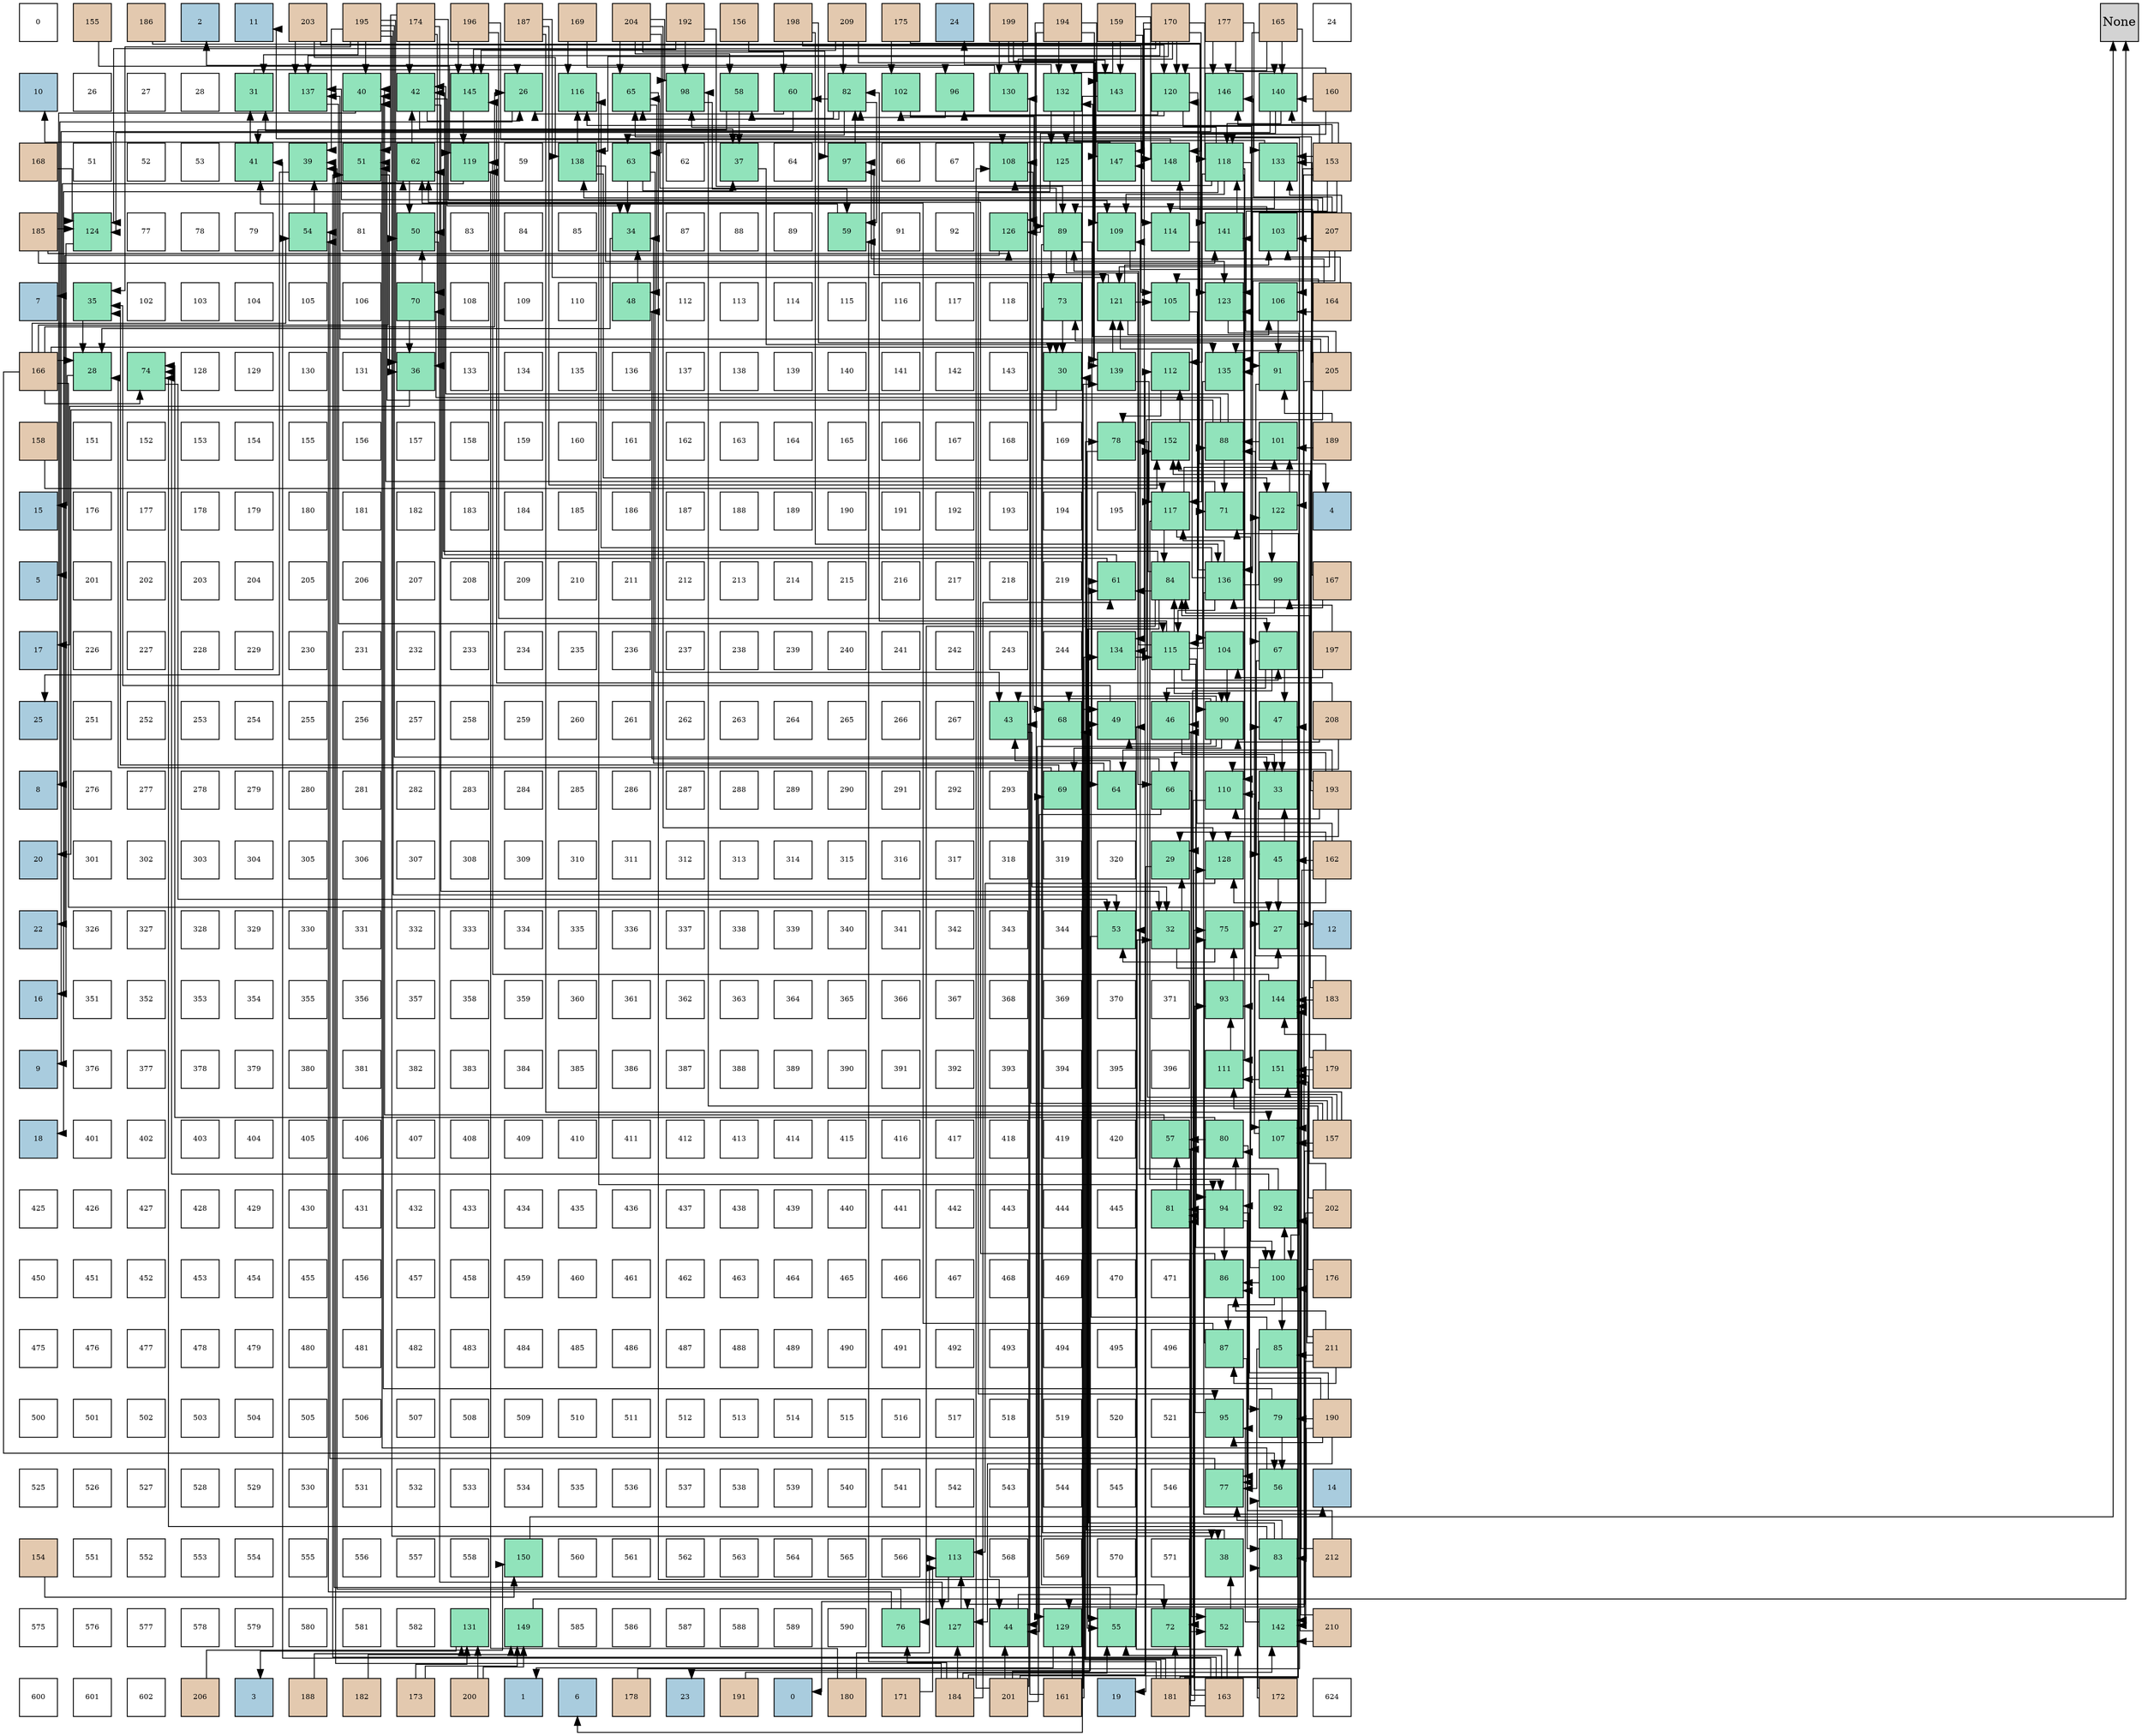 digraph layout{
 rankdir=TB;
 splines=ortho;
 node [style=filled shape=square fixedsize=true width=0.6];
0[label="0", fontsize=8, fillcolor="#ffffff"];
1[label="155", fontsize=8, fillcolor="#e3c9af"];
2[label="186", fontsize=8, fillcolor="#e3c9af"];
3[label="2", fontsize=8, fillcolor="#a9ccde"];
4[label="11", fontsize=8, fillcolor="#a9ccde"];
5[label="203", fontsize=8, fillcolor="#e3c9af"];
6[label="195", fontsize=8, fillcolor="#e3c9af"];
7[label="174", fontsize=8, fillcolor="#e3c9af"];
8[label="196", fontsize=8, fillcolor="#e3c9af"];
9[label="187", fontsize=8, fillcolor="#e3c9af"];
10[label="169", fontsize=8, fillcolor="#e3c9af"];
11[label="204", fontsize=8, fillcolor="#e3c9af"];
12[label="192", fontsize=8, fillcolor="#e3c9af"];
13[label="156", fontsize=8, fillcolor="#e3c9af"];
14[label="198", fontsize=8, fillcolor="#e3c9af"];
15[label="209", fontsize=8, fillcolor="#e3c9af"];
16[label="175", fontsize=8, fillcolor="#e3c9af"];
17[label="24", fontsize=8, fillcolor="#a9ccde"];
18[label="199", fontsize=8, fillcolor="#e3c9af"];
19[label="194", fontsize=8, fillcolor="#e3c9af"];
20[label="159", fontsize=8, fillcolor="#e3c9af"];
21[label="170", fontsize=8, fillcolor="#e3c9af"];
22[label="177", fontsize=8, fillcolor="#e3c9af"];
23[label="165", fontsize=8, fillcolor="#e3c9af"];
24[label="24", fontsize=8, fillcolor="#ffffff"];
25[label="10", fontsize=8, fillcolor="#a9ccde"];
26[label="26", fontsize=8, fillcolor="#ffffff"];
27[label="27", fontsize=8, fillcolor="#ffffff"];
28[label="28", fontsize=8, fillcolor="#ffffff"];
29[label="31", fontsize=8, fillcolor="#91e3bb"];
30[label="137", fontsize=8, fillcolor="#91e3bb"];
31[label="40", fontsize=8, fillcolor="#91e3bb"];
32[label="42", fontsize=8, fillcolor="#91e3bb"];
33[label="145", fontsize=8, fillcolor="#91e3bb"];
34[label="26", fontsize=8, fillcolor="#91e3bb"];
35[label="116", fontsize=8, fillcolor="#91e3bb"];
36[label="65", fontsize=8, fillcolor="#91e3bb"];
37[label="98", fontsize=8, fillcolor="#91e3bb"];
38[label="58", fontsize=8, fillcolor="#91e3bb"];
39[label="60", fontsize=8, fillcolor="#91e3bb"];
40[label="82", fontsize=8, fillcolor="#91e3bb"];
41[label="102", fontsize=8, fillcolor="#91e3bb"];
42[label="96", fontsize=8, fillcolor="#91e3bb"];
43[label="130", fontsize=8, fillcolor="#91e3bb"];
44[label="132", fontsize=8, fillcolor="#91e3bb"];
45[label="143", fontsize=8, fillcolor="#91e3bb"];
46[label="120", fontsize=8, fillcolor="#91e3bb"];
47[label="146", fontsize=8, fillcolor="#91e3bb"];
48[label="140", fontsize=8, fillcolor="#91e3bb"];
49[label="160", fontsize=8, fillcolor="#e3c9af"];
50[label="168", fontsize=8, fillcolor="#e3c9af"];
51[label="51", fontsize=8, fillcolor="#ffffff"];
52[label="52", fontsize=8, fillcolor="#ffffff"];
53[label="53", fontsize=8, fillcolor="#ffffff"];
54[label="41", fontsize=8, fillcolor="#91e3bb"];
55[label="39", fontsize=8, fillcolor="#91e3bb"];
56[label="51", fontsize=8, fillcolor="#91e3bb"];
57[label="62", fontsize=8, fillcolor="#91e3bb"];
58[label="119", fontsize=8, fillcolor="#91e3bb"];
59[label="59", fontsize=8, fillcolor="#ffffff"];
60[label="138", fontsize=8, fillcolor="#91e3bb"];
61[label="63", fontsize=8, fillcolor="#91e3bb"];
62[label="62", fontsize=8, fillcolor="#ffffff"];
63[label="37", fontsize=8, fillcolor="#91e3bb"];
64[label="64", fontsize=8, fillcolor="#ffffff"];
65[label="97", fontsize=8, fillcolor="#91e3bb"];
66[label="66", fontsize=8, fillcolor="#ffffff"];
67[label="67", fontsize=8, fillcolor="#ffffff"];
68[label="108", fontsize=8, fillcolor="#91e3bb"];
69[label="125", fontsize=8, fillcolor="#91e3bb"];
70[label="147", fontsize=8, fillcolor="#91e3bb"];
71[label="148", fontsize=8, fillcolor="#91e3bb"];
72[label="118", fontsize=8, fillcolor="#91e3bb"];
73[label="133", fontsize=8, fillcolor="#91e3bb"];
74[label="153", fontsize=8, fillcolor="#e3c9af"];
75[label="185", fontsize=8, fillcolor="#e3c9af"];
76[label="124", fontsize=8, fillcolor="#91e3bb"];
77[label="77", fontsize=8, fillcolor="#ffffff"];
78[label="78", fontsize=8, fillcolor="#ffffff"];
79[label="79", fontsize=8, fillcolor="#ffffff"];
80[label="54", fontsize=8, fillcolor="#91e3bb"];
81[label="81", fontsize=8, fillcolor="#ffffff"];
82[label="50", fontsize=8, fillcolor="#91e3bb"];
83[label="83", fontsize=8, fillcolor="#ffffff"];
84[label="84", fontsize=8, fillcolor="#ffffff"];
85[label="85", fontsize=8, fillcolor="#ffffff"];
86[label="34", fontsize=8, fillcolor="#91e3bb"];
87[label="87", fontsize=8, fillcolor="#ffffff"];
88[label="88", fontsize=8, fillcolor="#ffffff"];
89[label="89", fontsize=8, fillcolor="#ffffff"];
90[label="59", fontsize=8, fillcolor="#91e3bb"];
91[label="91", fontsize=8, fillcolor="#ffffff"];
92[label="92", fontsize=8, fillcolor="#ffffff"];
93[label="126", fontsize=8, fillcolor="#91e3bb"];
94[label="89", fontsize=8, fillcolor="#91e3bb"];
95[label="109", fontsize=8, fillcolor="#91e3bb"];
96[label="114", fontsize=8, fillcolor="#91e3bb"];
97[label="141", fontsize=8, fillcolor="#91e3bb"];
98[label="103", fontsize=8, fillcolor="#91e3bb"];
99[label="207", fontsize=8, fillcolor="#e3c9af"];
100[label="7", fontsize=8, fillcolor="#a9ccde"];
101[label="35", fontsize=8, fillcolor="#91e3bb"];
102[label="102", fontsize=8, fillcolor="#ffffff"];
103[label="103", fontsize=8, fillcolor="#ffffff"];
104[label="104", fontsize=8, fillcolor="#ffffff"];
105[label="105", fontsize=8, fillcolor="#ffffff"];
106[label="106", fontsize=8, fillcolor="#ffffff"];
107[label="70", fontsize=8, fillcolor="#91e3bb"];
108[label="108", fontsize=8, fillcolor="#ffffff"];
109[label="109", fontsize=8, fillcolor="#ffffff"];
110[label="110", fontsize=8, fillcolor="#ffffff"];
111[label="48", fontsize=8, fillcolor="#91e3bb"];
112[label="112", fontsize=8, fillcolor="#ffffff"];
113[label="113", fontsize=8, fillcolor="#ffffff"];
114[label="114", fontsize=8, fillcolor="#ffffff"];
115[label="115", fontsize=8, fillcolor="#ffffff"];
116[label="116", fontsize=8, fillcolor="#ffffff"];
117[label="117", fontsize=8, fillcolor="#ffffff"];
118[label="118", fontsize=8, fillcolor="#ffffff"];
119[label="73", fontsize=8, fillcolor="#91e3bb"];
120[label="121", fontsize=8, fillcolor="#91e3bb"];
121[label="105", fontsize=8, fillcolor="#91e3bb"];
122[label="123", fontsize=8, fillcolor="#91e3bb"];
123[label="106", fontsize=8, fillcolor="#91e3bb"];
124[label="164", fontsize=8, fillcolor="#e3c9af"];
125[label="166", fontsize=8, fillcolor="#e3c9af"];
126[label="28", fontsize=8, fillcolor="#91e3bb"];
127[label="74", fontsize=8, fillcolor="#91e3bb"];
128[label="128", fontsize=8, fillcolor="#ffffff"];
129[label="129", fontsize=8, fillcolor="#ffffff"];
130[label="130", fontsize=8, fillcolor="#ffffff"];
131[label="131", fontsize=8, fillcolor="#ffffff"];
132[label="36", fontsize=8, fillcolor="#91e3bb"];
133[label="133", fontsize=8, fillcolor="#ffffff"];
134[label="134", fontsize=8, fillcolor="#ffffff"];
135[label="135", fontsize=8, fillcolor="#ffffff"];
136[label="136", fontsize=8, fillcolor="#ffffff"];
137[label="137", fontsize=8, fillcolor="#ffffff"];
138[label="138", fontsize=8, fillcolor="#ffffff"];
139[label="139", fontsize=8, fillcolor="#ffffff"];
140[label="140", fontsize=8, fillcolor="#ffffff"];
141[label="141", fontsize=8, fillcolor="#ffffff"];
142[label="142", fontsize=8, fillcolor="#ffffff"];
143[label="143", fontsize=8, fillcolor="#ffffff"];
144[label="30", fontsize=8, fillcolor="#91e3bb"];
145[label="139", fontsize=8, fillcolor="#91e3bb"];
146[label="112", fontsize=8, fillcolor="#91e3bb"];
147[label="135", fontsize=8, fillcolor="#91e3bb"];
148[label="91", fontsize=8, fillcolor="#91e3bb"];
149[label="205", fontsize=8, fillcolor="#e3c9af"];
150[label="158", fontsize=8, fillcolor="#e3c9af"];
151[label="151", fontsize=8, fillcolor="#ffffff"];
152[label="152", fontsize=8, fillcolor="#ffffff"];
153[label="153", fontsize=8, fillcolor="#ffffff"];
154[label="154", fontsize=8, fillcolor="#ffffff"];
155[label="155", fontsize=8, fillcolor="#ffffff"];
156[label="156", fontsize=8, fillcolor="#ffffff"];
157[label="157", fontsize=8, fillcolor="#ffffff"];
158[label="158", fontsize=8, fillcolor="#ffffff"];
159[label="159", fontsize=8, fillcolor="#ffffff"];
160[label="160", fontsize=8, fillcolor="#ffffff"];
161[label="161", fontsize=8, fillcolor="#ffffff"];
162[label="162", fontsize=8, fillcolor="#ffffff"];
163[label="163", fontsize=8, fillcolor="#ffffff"];
164[label="164", fontsize=8, fillcolor="#ffffff"];
165[label="165", fontsize=8, fillcolor="#ffffff"];
166[label="166", fontsize=8, fillcolor="#ffffff"];
167[label="167", fontsize=8, fillcolor="#ffffff"];
168[label="168", fontsize=8, fillcolor="#ffffff"];
169[label="169", fontsize=8, fillcolor="#ffffff"];
170[label="78", fontsize=8, fillcolor="#91e3bb"];
171[label="152", fontsize=8, fillcolor="#91e3bb"];
172[label="88", fontsize=8, fillcolor="#91e3bb"];
173[label="101", fontsize=8, fillcolor="#91e3bb"];
174[label="189", fontsize=8, fillcolor="#e3c9af"];
175[label="15", fontsize=8, fillcolor="#a9ccde"];
176[label="176", fontsize=8, fillcolor="#ffffff"];
177[label="177", fontsize=8, fillcolor="#ffffff"];
178[label="178", fontsize=8, fillcolor="#ffffff"];
179[label="179", fontsize=8, fillcolor="#ffffff"];
180[label="180", fontsize=8, fillcolor="#ffffff"];
181[label="181", fontsize=8, fillcolor="#ffffff"];
182[label="182", fontsize=8, fillcolor="#ffffff"];
183[label="183", fontsize=8, fillcolor="#ffffff"];
184[label="184", fontsize=8, fillcolor="#ffffff"];
185[label="185", fontsize=8, fillcolor="#ffffff"];
186[label="186", fontsize=8, fillcolor="#ffffff"];
187[label="187", fontsize=8, fillcolor="#ffffff"];
188[label="188", fontsize=8, fillcolor="#ffffff"];
189[label="189", fontsize=8, fillcolor="#ffffff"];
190[label="190", fontsize=8, fillcolor="#ffffff"];
191[label="191", fontsize=8, fillcolor="#ffffff"];
192[label="192", fontsize=8, fillcolor="#ffffff"];
193[label="193", fontsize=8, fillcolor="#ffffff"];
194[label="194", fontsize=8, fillcolor="#ffffff"];
195[label="195", fontsize=8, fillcolor="#ffffff"];
196[label="117", fontsize=8, fillcolor="#91e3bb"];
197[label="71", fontsize=8, fillcolor="#91e3bb"];
198[label="122", fontsize=8, fillcolor="#91e3bb"];
199[label="4", fontsize=8, fillcolor="#a9ccde"];
200[label="5", fontsize=8, fillcolor="#a9ccde"];
201[label="201", fontsize=8, fillcolor="#ffffff"];
202[label="202", fontsize=8, fillcolor="#ffffff"];
203[label="203", fontsize=8, fillcolor="#ffffff"];
204[label="204", fontsize=8, fillcolor="#ffffff"];
205[label="205", fontsize=8, fillcolor="#ffffff"];
206[label="206", fontsize=8, fillcolor="#ffffff"];
207[label="207", fontsize=8, fillcolor="#ffffff"];
208[label="208", fontsize=8, fillcolor="#ffffff"];
209[label="209", fontsize=8, fillcolor="#ffffff"];
210[label="210", fontsize=8, fillcolor="#ffffff"];
211[label="211", fontsize=8, fillcolor="#ffffff"];
212[label="212", fontsize=8, fillcolor="#ffffff"];
213[label="213", fontsize=8, fillcolor="#ffffff"];
214[label="214", fontsize=8, fillcolor="#ffffff"];
215[label="215", fontsize=8, fillcolor="#ffffff"];
216[label="216", fontsize=8, fillcolor="#ffffff"];
217[label="217", fontsize=8, fillcolor="#ffffff"];
218[label="218", fontsize=8, fillcolor="#ffffff"];
219[label="219", fontsize=8, fillcolor="#ffffff"];
220[label="61", fontsize=8, fillcolor="#91e3bb"];
221[label="84", fontsize=8, fillcolor="#91e3bb"];
222[label="136", fontsize=8, fillcolor="#91e3bb"];
223[label="99", fontsize=8, fillcolor="#91e3bb"];
224[label="167", fontsize=8, fillcolor="#e3c9af"];
225[label="17", fontsize=8, fillcolor="#a9ccde"];
226[label="226", fontsize=8, fillcolor="#ffffff"];
227[label="227", fontsize=8, fillcolor="#ffffff"];
228[label="228", fontsize=8, fillcolor="#ffffff"];
229[label="229", fontsize=8, fillcolor="#ffffff"];
230[label="230", fontsize=8, fillcolor="#ffffff"];
231[label="231", fontsize=8, fillcolor="#ffffff"];
232[label="232", fontsize=8, fillcolor="#ffffff"];
233[label="233", fontsize=8, fillcolor="#ffffff"];
234[label="234", fontsize=8, fillcolor="#ffffff"];
235[label="235", fontsize=8, fillcolor="#ffffff"];
236[label="236", fontsize=8, fillcolor="#ffffff"];
237[label="237", fontsize=8, fillcolor="#ffffff"];
238[label="238", fontsize=8, fillcolor="#ffffff"];
239[label="239", fontsize=8, fillcolor="#ffffff"];
240[label="240", fontsize=8, fillcolor="#ffffff"];
241[label="241", fontsize=8, fillcolor="#ffffff"];
242[label="242", fontsize=8, fillcolor="#ffffff"];
243[label="243", fontsize=8, fillcolor="#ffffff"];
244[label="244", fontsize=8, fillcolor="#ffffff"];
245[label="134", fontsize=8, fillcolor="#91e3bb"];
246[label="115", fontsize=8, fillcolor="#91e3bb"];
247[label="104", fontsize=8, fillcolor="#91e3bb"];
248[label="67", fontsize=8, fillcolor="#91e3bb"];
249[label="197", fontsize=8, fillcolor="#e3c9af"];
250[label="25", fontsize=8, fillcolor="#a9ccde"];
251[label="251", fontsize=8, fillcolor="#ffffff"];
252[label="252", fontsize=8, fillcolor="#ffffff"];
253[label="253", fontsize=8, fillcolor="#ffffff"];
254[label="254", fontsize=8, fillcolor="#ffffff"];
255[label="255", fontsize=8, fillcolor="#ffffff"];
256[label="256", fontsize=8, fillcolor="#ffffff"];
257[label="257", fontsize=8, fillcolor="#ffffff"];
258[label="258", fontsize=8, fillcolor="#ffffff"];
259[label="259", fontsize=8, fillcolor="#ffffff"];
260[label="260", fontsize=8, fillcolor="#ffffff"];
261[label="261", fontsize=8, fillcolor="#ffffff"];
262[label="262", fontsize=8, fillcolor="#ffffff"];
263[label="263", fontsize=8, fillcolor="#ffffff"];
264[label="264", fontsize=8, fillcolor="#ffffff"];
265[label="265", fontsize=8, fillcolor="#ffffff"];
266[label="266", fontsize=8, fillcolor="#ffffff"];
267[label="267", fontsize=8, fillcolor="#ffffff"];
268[label="43", fontsize=8, fillcolor="#91e3bb"];
269[label="68", fontsize=8, fillcolor="#91e3bb"];
270[label="49", fontsize=8, fillcolor="#91e3bb"];
271[label="46", fontsize=8, fillcolor="#91e3bb"];
272[label="90", fontsize=8, fillcolor="#91e3bb"];
273[label="47", fontsize=8, fillcolor="#91e3bb"];
274[label="208", fontsize=8, fillcolor="#e3c9af"];
275[label="8", fontsize=8, fillcolor="#a9ccde"];
276[label="276", fontsize=8, fillcolor="#ffffff"];
277[label="277", fontsize=8, fillcolor="#ffffff"];
278[label="278", fontsize=8, fillcolor="#ffffff"];
279[label="279", fontsize=8, fillcolor="#ffffff"];
280[label="280", fontsize=8, fillcolor="#ffffff"];
281[label="281", fontsize=8, fillcolor="#ffffff"];
282[label="282", fontsize=8, fillcolor="#ffffff"];
283[label="283", fontsize=8, fillcolor="#ffffff"];
284[label="284", fontsize=8, fillcolor="#ffffff"];
285[label="285", fontsize=8, fillcolor="#ffffff"];
286[label="286", fontsize=8, fillcolor="#ffffff"];
287[label="287", fontsize=8, fillcolor="#ffffff"];
288[label="288", fontsize=8, fillcolor="#ffffff"];
289[label="289", fontsize=8, fillcolor="#ffffff"];
290[label="290", fontsize=8, fillcolor="#ffffff"];
291[label="291", fontsize=8, fillcolor="#ffffff"];
292[label="292", fontsize=8, fillcolor="#ffffff"];
293[label="293", fontsize=8, fillcolor="#ffffff"];
294[label="69", fontsize=8, fillcolor="#91e3bb"];
295[label="64", fontsize=8, fillcolor="#91e3bb"];
296[label="66", fontsize=8, fillcolor="#91e3bb"];
297[label="110", fontsize=8, fillcolor="#91e3bb"];
298[label="33", fontsize=8, fillcolor="#91e3bb"];
299[label="193", fontsize=8, fillcolor="#e3c9af"];
300[label="20", fontsize=8, fillcolor="#a9ccde"];
301[label="301", fontsize=8, fillcolor="#ffffff"];
302[label="302", fontsize=8, fillcolor="#ffffff"];
303[label="303", fontsize=8, fillcolor="#ffffff"];
304[label="304", fontsize=8, fillcolor="#ffffff"];
305[label="305", fontsize=8, fillcolor="#ffffff"];
306[label="306", fontsize=8, fillcolor="#ffffff"];
307[label="307", fontsize=8, fillcolor="#ffffff"];
308[label="308", fontsize=8, fillcolor="#ffffff"];
309[label="309", fontsize=8, fillcolor="#ffffff"];
310[label="310", fontsize=8, fillcolor="#ffffff"];
311[label="311", fontsize=8, fillcolor="#ffffff"];
312[label="312", fontsize=8, fillcolor="#ffffff"];
313[label="313", fontsize=8, fillcolor="#ffffff"];
314[label="314", fontsize=8, fillcolor="#ffffff"];
315[label="315", fontsize=8, fillcolor="#ffffff"];
316[label="316", fontsize=8, fillcolor="#ffffff"];
317[label="317", fontsize=8, fillcolor="#ffffff"];
318[label="318", fontsize=8, fillcolor="#ffffff"];
319[label="319", fontsize=8, fillcolor="#ffffff"];
320[label="320", fontsize=8, fillcolor="#ffffff"];
321[label="29", fontsize=8, fillcolor="#91e3bb"];
322[label="128", fontsize=8, fillcolor="#91e3bb"];
323[label="45", fontsize=8, fillcolor="#91e3bb"];
324[label="162", fontsize=8, fillcolor="#e3c9af"];
325[label="22", fontsize=8, fillcolor="#a9ccde"];
326[label="326", fontsize=8, fillcolor="#ffffff"];
327[label="327", fontsize=8, fillcolor="#ffffff"];
328[label="328", fontsize=8, fillcolor="#ffffff"];
329[label="329", fontsize=8, fillcolor="#ffffff"];
330[label="330", fontsize=8, fillcolor="#ffffff"];
331[label="331", fontsize=8, fillcolor="#ffffff"];
332[label="332", fontsize=8, fillcolor="#ffffff"];
333[label="333", fontsize=8, fillcolor="#ffffff"];
334[label="334", fontsize=8, fillcolor="#ffffff"];
335[label="335", fontsize=8, fillcolor="#ffffff"];
336[label="336", fontsize=8, fillcolor="#ffffff"];
337[label="337", fontsize=8, fillcolor="#ffffff"];
338[label="338", fontsize=8, fillcolor="#ffffff"];
339[label="339", fontsize=8, fillcolor="#ffffff"];
340[label="340", fontsize=8, fillcolor="#ffffff"];
341[label="341", fontsize=8, fillcolor="#ffffff"];
342[label="342", fontsize=8, fillcolor="#ffffff"];
343[label="343", fontsize=8, fillcolor="#ffffff"];
344[label="344", fontsize=8, fillcolor="#ffffff"];
345[label="53", fontsize=8, fillcolor="#91e3bb"];
346[label="32", fontsize=8, fillcolor="#91e3bb"];
347[label="75", fontsize=8, fillcolor="#91e3bb"];
348[label="27", fontsize=8, fillcolor="#91e3bb"];
349[label="12", fontsize=8, fillcolor="#a9ccde"];
350[label="16", fontsize=8, fillcolor="#a9ccde"];
351[label="351", fontsize=8, fillcolor="#ffffff"];
352[label="352", fontsize=8, fillcolor="#ffffff"];
353[label="353", fontsize=8, fillcolor="#ffffff"];
354[label="354", fontsize=8, fillcolor="#ffffff"];
355[label="355", fontsize=8, fillcolor="#ffffff"];
356[label="356", fontsize=8, fillcolor="#ffffff"];
357[label="357", fontsize=8, fillcolor="#ffffff"];
358[label="358", fontsize=8, fillcolor="#ffffff"];
359[label="359", fontsize=8, fillcolor="#ffffff"];
360[label="360", fontsize=8, fillcolor="#ffffff"];
361[label="361", fontsize=8, fillcolor="#ffffff"];
362[label="362", fontsize=8, fillcolor="#ffffff"];
363[label="363", fontsize=8, fillcolor="#ffffff"];
364[label="364", fontsize=8, fillcolor="#ffffff"];
365[label="365", fontsize=8, fillcolor="#ffffff"];
366[label="366", fontsize=8, fillcolor="#ffffff"];
367[label="367", fontsize=8, fillcolor="#ffffff"];
368[label="368", fontsize=8, fillcolor="#ffffff"];
369[label="369", fontsize=8, fillcolor="#ffffff"];
370[label="370", fontsize=8, fillcolor="#ffffff"];
371[label="371", fontsize=8, fillcolor="#ffffff"];
372[label="93", fontsize=8, fillcolor="#91e3bb"];
373[label="144", fontsize=8, fillcolor="#91e3bb"];
374[label="183", fontsize=8, fillcolor="#e3c9af"];
375[label="9", fontsize=8, fillcolor="#a9ccde"];
376[label="376", fontsize=8, fillcolor="#ffffff"];
377[label="377", fontsize=8, fillcolor="#ffffff"];
378[label="378", fontsize=8, fillcolor="#ffffff"];
379[label="379", fontsize=8, fillcolor="#ffffff"];
380[label="380", fontsize=8, fillcolor="#ffffff"];
381[label="381", fontsize=8, fillcolor="#ffffff"];
382[label="382", fontsize=8, fillcolor="#ffffff"];
383[label="383", fontsize=8, fillcolor="#ffffff"];
384[label="384", fontsize=8, fillcolor="#ffffff"];
385[label="385", fontsize=8, fillcolor="#ffffff"];
386[label="386", fontsize=8, fillcolor="#ffffff"];
387[label="387", fontsize=8, fillcolor="#ffffff"];
388[label="388", fontsize=8, fillcolor="#ffffff"];
389[label="389", fontsize=8, fillcolor="#ffffff"];
390[label="390", fontsize=8, fillcolor="#ffffff"];
391[label="391", fontsize=8, fillcolor="#ffffff"];
392[label="392", fontsize=8, fillcolor="#ffffff"];
393[label="393", fontsize=8, fillcolor="#ffffff"];
394[label="394", fontsize=8, fillcolor="#ffffff"];
395[label="395", fontsize=8, fillcolor="#ffffff"];
396[label="396", fontsize=8, fillcolor="#ffffff"];
397[label="111", fontsize=8, fillcolor="#91e3bb"];
398[label="151", fontsize=8, fillcolor="#91e3bb"];
399[label="179", fontsize=8, fillcolor="#e3c9af"];
400[label="18", fontsize=8, fillcolor="#a9ccde"];
401[label="401", fontsize=8, fillcolor="#ffffff"];
402[label="402", fontsize=8, fillcolor="#ffffff"];
403[label="403", fontsize=8, fillcolor="#ffffff"];
404[label="404", fontsize=8, fillcolor="#ffffff"];
405[label="405", fontsize=8, fillcolor="#ffffff"];
406[label="406", fontsize=8, fillcolor="#ffffff"];
407[label="407", fontsize=8, fillcolor="#ffffff"];
408[label="408", fontsize=8, fillcolor="#ffffff"];
409[label="409", fontsize=8, fillcolor="#ffffff"];
410[label="410", fontsize=8, fillcolor="#ffffff"];
411[label="411", fontsize=8, fillcolor="#ffffff"];
412[label="412", fontsize=8, fillcolor="#ffffff"];
413[label="413", fontsize=8, fillcolor="#ffffff"];
414[label="414", fontsize=8, fillcolor="#ffffff"];
415[label="415", fontsize=8, fillcolor="#ffffff"];
416[label="416", fontsize=8, fillcolor="#ffffff"];
417[label="417", fontsize=8, fillcolor="#ffffff"];
418[label="418", fontsize=8, fillcolor="#ffffff"];
419[label="419", fontsize=8, fillcolor="#ffffff"];
420[label="420", fontsize=8, fillcolor="#ffffff"];
421[label="57", fontsize=8, fillcolor="#91e3bb"];
422[label="80", fontsize=8, fillcolor="#91e3bb"];
423[label="107", fontsize=8, fillcolor="#91e3bb"];
424[label="157", fontsize=8, fillcolor="#e3c9af"];
425[label="425", fontsize=8, fillcolor="#ffffff"];
426[label="426", fontsize=8, fillcolor="#ffffff"];
427[label="427", fontsize=8, fillcolor="#ffffff"];
428[label="428", fontsize=8, fillcolor="#ffffff"];
429[label="429", fontsize=8, fillcolor="#ffffff"];
430[label="430", fontsize=8, fillcolor="#ffffff"];
431[label="431", fontsize=8, fillcolor="#ffffff"];
432[label="432", fontsize=8, fillcolor="#ffffff"];
433[label="433", fontsize=8, fillcolor="#ffffff"];
434[label="434", fontsize=8, fillcolor="#ffffff"];
435[label="435", fontsize=8, fillcolor="#ffffff"];
436[label="436", fontsize=8, fillcolor="#ffffff"];
437[label="437", fontsize=8, fillcolor="#ffffff"];
438[label="438", fontsize=8, fillcolor="#ffffff"];
439[label="439", fontsize=8, fillcolor="#ffffff"];
440[label="440", fontsize=8, fillcolor="#ffffff"];
441[label="441", fontsize=8, fillcolor="#ffffff"];
442[label="442", fontsize=8, fillcolor="#ffffff"];
443[label="443", fontsize=8, fillcolor="#ffffff"];
444[label="444", fontsize=8, fillcolor="#ffffff"];
445[label="445", fontsize=8, fillcolor="#ffffff"];
446[label="81", fontsize=8, fillcolor="#91e3bb"];
447[label="94", fontsize=8, fillcolor="#91e3bb"];
448[label="92", fontsize=8, fillcolor="#91e3bb"];
449[label="202", fontsize=8, fillcolor="#e3c9af"];
450[label="450", fontsize=8, fillcolor="#ffffff"];
451[label="451", fontsize=8, fillcolor="#ffffff"];
452[label="452", fontsize=8, fillcolor="#ffffff"];
453[label="453", fontsize=8, fillcolor="#ffffff"];
454[label="454", fontsize=8, fillcolor="#ffffff"];
455[label="455", fontsize=8, fillcolor="#ffffff"];
456[label="456", fontsize=8, fillcolor="#ffffff"];
457[label="457", fontsize=8, fillcolor="#ffffff"];
458[label="458", fontsize=8, fillcolor="#ffffff"];
459[label="459", fontsize=8, fillcolor="#ffffff"];
460[label="460", fontsize=8, fillcolor="#ffffff"];
461[label="461", fontsize=8, fillcolor="#ffffff"];
462[label="462", fontsize=8, fillcolor="#ffffff"];
463[label="463", fontsize=8, fillcolor="#ffffff"];
464[label="464", fontsize=8, fillcolor="#ffffff"];
465[label="465", fontsize=8, fillcolor="#ffffff"];
466[label="466", fontsize=8, fillcolor="#ffffff"];
467[label="467", fontsize=8, fillcolor="#ffffff"];
468[label="468", fontsize=8, fillcolor="#ffffff"];
469[label="469", fontsize=8, fillcolor="#ffffff"];
470[label="470", fontsize=8, fillcolor="#ffffff"];
471[label="471", fontsize=8, fillcolor="#ffffff"];
472[label="86", fontsize=8, fillcolor="#91e3bb"];
473[label="100", fontsize=8, fillcolor="#91e3bb"];
474[label="176", fontsize=8, fillcolor="#e3c9af"];
475[label="475", fontsize=8, fillcolor="#ffffff"];
476[label="476", fontsize=8, fillcolor="#ffffff"];
477[label="477", fontsize=8, fillcolor="#ffffff"];
478[label="478", fontsize=8, fillcolor="#ffffff"];
479[label="479", fontsize=8, fillcolor="#ffffff"];
480[label="480", fontsize=8, fillcolor="#ffffff"];
481[label="481", fontsize=8, fillcolor="#ffffff"];
482[label="482", fontsize=8, fillcolor="#ffffff"];
483[label="483", fontsize=8, fillcolor="#ffffff"];
484[label="484", fontsize=8, fillcolor="#ffffff"];
485[label="485", fontsize=8, fillcolor="#ffffff"];
486[label="486", fontsize=8, fillcolor="#ffffff"];
487[label="487", fontsize=8, fillcolor="#ffffff"];
488[label="488", fontsize=8, fillcolor="#ffffff"];
489[label="489", fontsize=8, fillcolor="#ffffff"];
490[label="490", fontsize=8, fillcolor="#ffffff"];
491[label="491", fontsize=8, fillcolor="#ffffff"];
492[label="492", fontsize=8, fillcolor="#ffffff"];
493[label="493", fontsize=8, fillcolor="#ffffff"];
494[label="494", fontsize=8, fillcolor="#ffffff"];
495[label="495", fontsize=8, fillcolor="#ffffff"];
496[label="496", fontsize=8, fillcolor="#ffffff"];
497[label="87", fontsize=8, fillcolor="#91e3bb"];
498[label="85", fontsize=8, fillcolor="#91e3bb"];
499[label="211", fontsize=8, fillcolor="#e3c9af"];
500[label="500", fontsize=8, fillcolor="#ffffff"];
501[label="501", fontsize=8, fillcolor="#ffffff"];
502[label="502", fontsize=8, fillcolor="#ffffff"];
503[label="503", fontsize=8, fillcolor="#ffffff"];
504[label="504", fontsize=8, fillcolor="#ffffff"];
505[label="505", fontsize=8, fillcolor="#ffffff"];
506[label="506", fontsize=8, fillcolor="#ffffff"];
507[label="507", fontsize=8, fillcolor="#ffffff"];
508[label="508", fontsize=8, fillcolor="#ffffff"];
509[label="509", fontsize=8, fillcolor="#ffffff"];
510[label="510", fontsize=8, fillcolor="#ffffff"];
511[label="511", fontsize=8, fillcolor="#ffffff"];
512[label="512", fontsize=8, fillcolor="#ffffff"];
513[label="513", fontsize=8, fillcolor="#ffffff"];
514[label="514", fontsize=8, fillcolor="#ffffff"];
515[label="515", fontsize=8, fillcolor="#ffffff"];
516[label="516", fontsize=8, fillcolor="#ffffff"];
517[label="517", fontsize=8, fillcolor="#ffffff"];
518[label="518", fontsize=8, fillcolor="#ffffff"];
519[label="519", fontsize=8, fillcolor="#ffffff"];
520[label="520", fontsize=8, fillcolor="#ffffff"];
521[label="521", fontsize=8, fillcolor="#ffffff"];
522[label="95", fontsize=8, fillcolor="#91e3bb"];
523[label="79", fontsize=8, fillcolor="#91e3bb"];
524[label="190", fontsize=8, fillcolor="#e3c9af"];
525[label="525", fontsize=8, fillcolor="#ffffff"];
526[label="526", fontsize=8, fillcolor="#ffffff"];
527[label="527", fontsize=8, fillcolor="#ffffff"];
528[label="528", fontsize=8, fillcolor="#ffffff"];
529[label="529", fontsize=8, fillcolor="#ffffff"];
530[label="530", fontsize=8, fillcolor="#ffffff"];
531[label="531", fontsize=8, fillcolor="#ffffff"];
532[label="532", fontsize=8, fillcolor="#ffffff"];
533[label="533", fontsize=8, fillcolor="#ffffff"];
534[label="534", fontsize=8, fillcolor="#ffffff"];
535[label="535", fontsize=8, fillcolor="#ffffff"];
536[label="536", fontsize=8, fillcolor="#ffffff"];
537[label="537", fontsize=8, fillcolor="#ffffff"];
538[label="538", fontsize=8, fillcolor="#ffffff"];
539[label="539", fontsize=8, fillcolor="#ffffff"];
540[label="540", fontsize=8, fillcolor="#ffffff"];
541[label="541", fontsize=8, fillcolor="#ffffff"];
542[label="542", fontsize=8, fillcolor="#ffffff"];
543[label="543", fontsize=8, fillcolor="#ffffff"];
544[label="544", fontsize=8, fillcolor="#ffffff"];
545[label="545", fontsize=8, fillcolor="#ffffff"];
546[label="546", fontsize=8, fillcolor="#ffffff"];
547[label="77", fontsize=8, fillcolor="#91e3bb"];
548[label="56", fontsize=8, fillcolor="#91e3bb"];
549[label="14", fontsize=8, fillcolor="#a9ccde"];
550[label="154", fontsize=8, fillcolor="#e3c9af"];
551[label="551", fontsize=8, fillcolor="#ffffff"];
552[label="552", fontsize=8, fillcolor="#ffffff"];
553[label="553", fontsize=8, fillcolor="#ffffff"];
554[label="554", fontsize=8, fillcolor="#ffffff"];
555[label="555", fontsize=8, fillcolor="#ffffff"];
556[label="556", fontsize=8, fillcolor="#ffffff"];
557[label="557", fontsize=8, fillcolor="#ffffff"];
558[label="558", fontsize=8, fillcolor="#ffffff"];
559[label="150", fontsize=8, fillcolor="#91e3bb"];
560[label="560", fontsize=8, fillcolor="#ffffff"];
561[label="561", fontsize=8, fillcolor="#ffffff"];
562[label="562", fontsize=8, fillcolor="#ffffff"];
563[label="563", fontsize=8, fillcolor="#ffffff"];
564[label="564", fontsize=8, fillcolor="#ffffff"];
565[label="565", fontsize=8, fillcolor="#ffffff"];
566[label="566", fontsize=8, fillcolor="#ffffff"];
567[label="113", fontsize=8, fillcolor="#91e3bb"];
568[label="568", fontsize=8, fillcolor="#ffffff"];
569[label="569", fontsize=8, fillcolor="#ffffff"];
570[label="570", fontsize=8, fillcolor="#ffffff"];
571[label="571", fontsize=8, fillcolor="#ffffff"];
572[label="38", fontsize=8, fillcolor="#91e3bb"];
573[label="83", fontsize=8, fillcolor="#91e3bb"];
574[label="212", fontsize=8, fillcolor="#e3c9af"];
575[label="575", fontsize=8, fillcolor="#ffffff"];
576[label="576", fontsize=8, fillcolor="#ffffff"];
577[label="577", fontsize=8, fillcolor="#ffffff"];
578[label="578", fontsize=8, fillcolor="#ffffff"];
579[label="579", fontsize=8, fillcolor="#ffffff"];
580[label="580", fontsize=8, fillcolor="#ffffff"];
581[label="581", fontsize=8, fillcolor="#ffffff"];
582[label="582", fontsize=8, fillcolor="#ffffff"];
583[label="131", fontsize=8, fillcolor="#91e3bb"];
584[label="149", fontsize=8, fillcolor="#91e3bb"];
585[label="585", fontsize=8, fillcolor="#ffffff"];
586[label="586", fontsize=8, fillcolor="#ffffff"];
587[label="587", fontsize=8, fillcolor="#ffffff"];
588[label="588", fontsize=8, fillcolor="#ffffff"];
589[label="589", fontsize=8, fillcolor="#ffffff"];
590[label="590", fontsize=8, fillcolor="#ffffff"];
591[label="76", fontsize=8, fillcolor="#91e3bb"];
592[label="127", fontsize=8, fillcolor="#91e3bb"];
593[label="44", fontsize=8, fillcolor="#91e3bb"];
594[label="129", fontsize=8, fillcolor="#91e3bb"];
595[label="55", fontsize=8, fillcolor="#91e3bb"];
596[label="72", fontsize=8, fillcolor="#91e3bb"];
597[label="52", fontsize=8, fillcolor="#91e3bb"];
598[label="142", fontsize=8, fillcolor="#91e3bb"];
599[label="210", fontsize=8, fillcolor="#e3c9af"];
600[label="600", fontsize=8, fillcolor="#ffffff"];
601[label="601", fontsize=8, fillcolor="#ffffff"];
602[label="602", fontsize=8, fillcolor="#ffffff"];
603[label="206", fontsize=8, fillcolor="#e3c9af"];
604[label="3", fontsize=8, fillcolor="#a9ccde"];
605[label="188", fontsize=8, fillcolor="#e3c9af"];
606[label="182", fontsize=8, fillcolor="#e3c9af"];
607[label="173", fontsize=8, fillcolor="#e3c9af"];
608[label="200", fontsize=8, fillcolor="#e3c9af"];
609[label="1", fontsize=8, fillcolor="#a9ccde"];
610[label="6", fontsize=8, fillcolor="#a9ccde"];
611[label="178", fontsize=8, fillcolor="#e3c9af"];
612[label="23", fontsize=8, fillcolor="#a9ccde"];
613[label="191", fontsize=8, fillcolor="#e3c9af"];
614[label="0", fontsize=8, fillcolor="#a9ccde"];
615[label="180", fontsize=8, fillcolor="#e3c9af"];
616[label="171", fontsize=8, fillcolor="#e3c9af"];
617[label="184", fontsize=8, fillcolor="#e3c9af"];
618[label="201", fontsize=8, fillcolor="#e3c9af"];
619[label="161", fontsize=8, fillcolor="#e3c9af"];
620[label="19", fontsize=8, fillcolor="#a9ccde"];
621[label="181", fontsize=8, fillcolor="#e3c9af"];
622[label="163", fontsize=8, fillcolor="#e3c9af"];
623[label="172", fontsize=8, fillcolor="#e3c9af"];
624[label="624", fontsize=8, fillcolor="#ffffff"];
edge [constraint=false, style=vis];34 -> 275;
348 -> 349;
126 -> 175;
321 -> 620;
144 -> 300;
29 -> 34;
346 -> 348;
346 -> 321;
298 -> 348;
86 -> 126;
101 -> 126;
132 -> 225;
63 -> 144;
572 -> 144;
55 -> 250;
31 -> 200;
54 -> 29;
32 -> 34;
32 -> 346;
32 -> 86;
32 -> 63;
268 -> 346;
593 -> 346;
323 -> 348;
323 -> 298;
271 -> 298;
273 -> 298;
111 -> 86;
270 -> 101;
82 -> 132;
56 -> 132;
597 -> 572;
345 -> 612;
80 -> 55;
595 -> 55;
548 -> 31;
421 -> 31;
38 -> 63;
38 -> 54;
90 -> 54;
39 -> 34;
39 -> 29;
220 -> 32;
220 -> 82;
57 -> 32;
57 -> 82;
61 -> 86;
61 -> 63;
61 -> 268;
295 -> 86;
295 -> 268;
36 -> 593;
36 -> 111;
296 -> 593;
296 -> 111;
296 -> 597;
248 -> 321;
248 -> 323;
248 -> 271;
248 -> 273;
269 -> 270;
294 -> 126;
294 -> 101;
107 -> 132;
107 -> 82;
197 -> 56;
596 -> 597;
119 -> 144;
119 -> 572;
127 -> 345;
347 -> 345;
591 -> 55;
591 -> 80;
547 -> 80;
170 -> 595;
523 -> 31;
523 -> 548;
422 -> 421;
422 -> 127;
422 -> 547;
446 -> 421;
40 -> 38;
40 -> 90;
40 -> 39;
40 -> 61;
40 -> 36;
573 -> 220;
573 -> 127;
573 -> 547;
221 -> 595;
221 -> 220;
221 -> 57;
221 -> 591;
221 -> 170;
498 -> 220;
498 -> 547;
472 -> 57;
497 -> 57;
497 -> 347;
497 -> 547;
172 -> 32;
172 -> 56;
172 -> 107;
172 -> 197;
94 -> 295;
94 -> 36;
94 -> 296;
94 -> 596;
94 -> 119;
272 -> 268;
272 -> 593;
272 -> 270;
272 -> 269;
272 -> 294;
148 -> 248;
448 -> 345;
448 -> 127;
372 -> 347;
447 -> 523;
447 -> 422;
447 -> 446;
447 -> 573;
447 -> 472;
522 -> 446;
42 -> 40;
65 -> 40;
37 -> 90;
223 -> 221;
473 -> 498;
473 -> 472;
473 -> 497;
473 -> 448;
473 -> 372;
173 -> 172;
41 -> 94;
98 -> 94;
247 -> 272;
121 -> 272;
123 -> 148;
423 -> 273;
68 -> 269;
95 -> 197;
297 -> 596;
397 -> 372;
146 -> 170;
567 -> 614;
96 -> 199;
246 -> 248;
246 -> 40;
246 -> 221;
246 -> 172;
246 -> 94;
246 -> 272;
246 -> 447;
246 -> 473;
35 -> 447;
196 -> 221;
196 -> 447;
196 -> 473;
196 -> 173;
72 -> 522;
72 -> 37;
72 -> 423;
72 -> 68;
72 -> 95;
72 -> 297;
72 -> 397;
72 -> 146;
58 -> 100;
46 -> 148;
46 -> 42;
46 -> 41;
46 -> 247;
120 -> 65;
120 -> 98;
120 -> 121;
120 -> 123;
198 -> 223;
198 -> 173;
122 -> 473;
76 -> 350;
69 -> 400;
93 -> 325;
592 -> 567;
322 -> 567;
594 -> 609;
43 -> 3;
583 -> 604;
44 -> 17;
44 -> 96;
44 -> 69;
73 -> 96;
73 -> 69;
245 -> 246;
147 -> 246;
222 -> 549;
222 -> 246;
222 -> 35;
222 -> 196;
222 -> 46;
222 -> 120;
222 -> 198;
222 -> 122;
30 -> 246;
60 -> 35;
60 -> 198;
60 -> 122;
145 -> 196;
145 -> 120;
48 -> 72;
48 -> 76;
48 -> 93;
97 -> 72;
598 -> 522;
45 -> 610;
373 -> 58;
33 -> 58;
47 -> 375;
70 -> 25;
71 -> 4;
584 -> None;
559 -> None;
398 -> 397;
171 -> 146;
74 -> 35;
74 -> 198;
74 -> 122;
74 -> 73;
74 -> 147;
74 -> 222;
74 -> 48;
74 -> 47;
550 -> 559;
1 -> 58;
13 -> 65;
424 -> 37;
424 -> 423;
424 -> 68;
424 -> 95;
424 -> 297;
424 -> 598;
424 -> 398;
424 -> 171;
150 -> 171;
20 -> 44;
20 -> 45;
20 -> 70;
20 -> 71;
49 -> 196;
49 -> 46;
49 -> 48;
619 -> 594;
619 -> 43;
619 -> 245;
619 -> 145;
324 -> 321;
324 -> 323;
324 -> 271;
324 -> 423;
324 -> 322;
622 -> 54;
622 -> 271;
622 -> 270;
622 -> 56;
622 -> 597;
622 -> 595;
622 -> 421;
622 -> 347;
124 -> 65;
124 -> 98;
124 -> 121;
124 -> 123;
23 -> 123;
23 -> 147;
23 -> 48;
23 -> 47;
125 -> 34;
125 -> 348;
125 -> 126;
125 -> 144;
125 -> 82;
125 -> 80;
125 -> 548;
125 -> 127;
224 -> 73;
224 -> 222;
50 -> 76;
10 -> 42;
10 -> 35;
21 -> 72;
21 -> 46;
21 -> 76;
21 -> 43;
21 -> 245;
21 -> 30;
21 -> 60;
21 -> 70;
21 -> 71;
616 -> 567;
623 -> 548;
623 -> 573;
607 -> 583;
607 -> 584;
7 -> 32;
7 -> 56;
7 -> 107;
7 -> 95;
7 -> 592;
16 -> 41;
16 -> 122;
474 -> 398;
22 -> 73;
22 -> 48;
22 -> 47;
611 -> 72;
399 -> 221;
399 -> 373;
399 -> 398;
615 -> 567;
615 -> 58;
621 -> 273;
621 -> 90;
621 -> 269;
621 -> 197;
621 -> 596;
621 -> 170;
621 -> 446;
621 -> 372;
606 -> 584;
374 -> 172;
374 -> 373;
374 -> 171;
617 -> 595;
617 -> 220;
617 -> 57;
617 -> 591;
617 -> 146;
617 -> 592;
75 -> 76;
75 -> 93;
75 -> 97;
2 -> 97;
9 -> 423;
9 -> 196;
9 -> 120;
605 -> 583;
174 -> 148;
174 -> 173;
524 -> 523;
524 -> 422;
524 -> 573;
524 -> 472;
524 -> 522;
524 -> 592;
613 -> 598;
12 -> 94;
12 -> 37;
12 -> 33;
299 -> 295;
299 -> 36;
299 -> 296;
299 -> 119;
299 -> 297;
299 -> 322;
19 -> 93;
19 -> 594;
19 -> 44;
19 -> 145;
19 -> 45;
6 -> 29;
6 -> 298;
6 -> 101;
6 -> 132;
6 -> 572;
6 -> 55;
6 -> 31;
6 -> 345;
8 -> 248;
8 -> 68;
8 -> 33;
249 -> 223;
249 -> 247;
14 -> 121;
14 -> 147;
14 -> 222;
18 -> 43;
18 -> 145;
18 -> 45;
18 -> 70;
608 -> 583;
608 -> 584;
618 -> 268;
618 -> 593;
618 -> 270;
618 -> 294;
618 -> 68;
618 -> 322;
449 -> 598;
449 -> 398;
449 -> 171;
5 -> 46;
5 -> 30;
5 -> 60;
11 -> 38;
11 -> 39;
11 -> 61;
11 -> 36;
11 -> 37;
11 -> 322;
149 -> 594;
149 -> 44;
149 -> 245;
149 -> 30;
149 -> 97;
149 -> 71;
603 -> 559;
99 -> 98;
99 -> 120;
99 -> 73;
99 -> 147;
99 -> 30;
99 -> 60;
99 -> 47;
274 -> 272;
274 -> 297;
274 -> 33;
15 -> 40;
15 -> 95;
15 -> 33;
599 -> 473;
599 -> 598;
599 -> 373;
499 -> 498;
499 -> 472;
499 -> 497;
499 -> 448;
499 -> 397;
499 -> 592;
574 -> 447;
574 -> 373;
edge [constraint=true, style=invis];
0 -> 25 -> 50 -> 75 -> 100 -> 125 -> 150 -> 175 -> 200 -> 225 -> 250 -> 275 -> 300 -> 325 -> 350 -> 375 -> 400 -> 425 -> 450 -> 475 -> 500 -> 525 -> 550 -> 575 -> 600;
1 -> 26 -> 51 -> 76 -> 101 -> 126 -> 151 -> 176 -> 201 -> 226 -> 251 -> 276 -> 301 -> 326 -> 351 -> 376 -> 401 -> 426 -> 451 -> 476 -> 501 -> 526 -> 551 -> 576 -> 601;
2 -> 27 -> 52 -> 77 -> 102 -> 127 -> 152 -> 177 -> 202 -> 227 -> 252 -> 277 -> 302 -> 327 -> 352 -> 377 -> 402 -> 427 -> 452 -> 477 -> 502 -> 527 -> 552 -> 577 -> 602;
3 -> 28 -> 53 -> 78 -> 103 -> 128 -> 153 -> 178 -> 203 -> 228 -> 253 -> 278 -> 303 -> 328 -> 353 -> 378 -> 403 -> 428 -> 453 -> 478 -> 503 -> 528 -> 553 -> 578 -> 603;
4 -> 29 -> 54 -> 79 -> 104 -> 129 -> 154 -> 179 -> 204 -> 229 -> 254 -> 279 -> 304 -> 329 -> 354 -> 379 -> 404 -> 429 -> 454 -> 479 -> 504 -> 529 -> 554 -> 579 -> 604;
5 -> 30 -> 55 -> 80 -> 105 -> 130 -> 155 -> 180 -> 205 -> 230 -> 255 -> 280 -> 305 -> 330 -> 355 -> 380 -> 405 -> 430 -> 455 -> 480 -> 505 -> 530 -> 555 -> 580 -> 605;
6 -> 31 -> 56 -> 81 -> 106 -> 131 -> 156 -> 181 -> 206 -> 231 -> 256 -> 281 -> 306 -> 331 -> 356 -> 381 -> 406 -> 431 -> 456 -> 481 -> 506 -> 531 -> 556 -> 581 -> 606;
7 -> 32 -> 57 -> 82 -> 107 -> 132 -> 157 -> 182 -> 207 -> 232 -> 257 -> 282 -> 307 -> 332 -> 357 -> 382 -> 407 -> 432 -> 457 -> 482 -> 507 -> 532 -> 557 -> 582 -> 607;
8 -> 33 -> 58 -> 83 -> 108 -> 133 -> 158 -> 183 -> 208 -> 233 -> 258 -> 283 -> 308 -> 333 -> 358 -> 383 -> 408 -> 433 -> 458 -> 483 -> 508 -> 533 -> 558 -> 583 -> 608;
9 -> 34 -> 59 -> 84 -> 109 -> 134 -> 159 -> 184 -> 209 -> 234 -> 259 -> 284 -> 309 -> 334 -> 359 -> 384 -> 409 -> 434 -> 459 -> 484 -> 509 -> 534 -> 559 -> 584 -> 609;
10 -> 35 -> 60 -> 85 -> 110 -> 135 -> 160 -> 185 -> 210 -> 235 -> 260 -> 285 -> 310 -> 335 -> 360 -> 385 -> 410 -> 435 -> 460 -> 485 -> 510 -> 535 -> 560 -> 585 -> 610;
11 -> 36 -> 61 -> 86 -> 111 -> 136 -> 161 -> 186 -> 211 -> 236 -> 261 -> 286 -> 311 -> 336 -> 361 -> 386 -> 411 -> 436 -> 461 -> 486 -> 511 -> 536 -> 561 -> 586 -> 611;
12 -> 37 -> 62 -> 87 -> 112 -> 137 -> 162 -> 187 -> 212 -> 237 -> 262 -> 287 -> 312 -> 337 -> 362 -> 387 -> 412 -> 437 -> 462 -> 487 -> 512 -> 537 -> 562 -> 587 -> 612;
13 -> 38 -> 63 -> 88 -> 113 -> 138 -> 163 -> 188 -> 213 -> 238 -> 263 -> 288 -> 313 -> 338 -> 363 -> 388 -> 413 -> 438 -> 463 -> 488 -> 513 -> 538 -> 563 -> 588 -> 613;
14 -> 39 -> 64 -> 89 -> 114 -> 139 -> 164 -> 189 -> 214 -> 239 -> 264 -> 289 -> 314 -> 339 -> 364 -> 389 -> 414 -> 439 -> 464 -> 489 -> 514 -> 539 -> 564 -> 589 -> 614;
15 -> 40 -> 65 -> 90 -> 115 -> 140 -> 165 -> 190 -> 215 -> 240 -> 265 -> 290 -> 315 -> 340 -> 365 -> 390 -> 415 -> 440 -> 465 -> 490 -> 515 -> 540 -> 565 -> 590 -> 615;
16 -> 41 -> 66 -> 91 -> 116 -> 141 -> 166 -> 191 -> 216 -> 241 -> 266 -> 291 -> 316 -> 341 -> 366 -> 391 -> 416 -> 441 -> 466 -> 491 -> 516 -> 541 -> 566 -> 591 -> 616;
17 -> 42 -> 67 -> 92 -> 117 -> 142 -> 167 -> 192 -> 217 -> 242 -> 267 -> 292 -> 317 -> 342 -> 367 -> 392 -> 417 -> 442 -> 467 -> 492 -> 517 -> 542 -> 567 -> 592 -> 617;
18 -> 43 -> 68 -> 93 -> 118 -> 143 -> 168 -> 193 -> 218 -> 243 -> 268 -> 293 -> 318 -> 343 -> 368 -> 393 -> 418 -> 443 -> 468 -> 493 -> 518 -> 543 -> 568 -> 593 -> 618;
19 -> 44 -> 69 -> 94 -> 119 -> 144 -> 169 -> 194 -> 219 -> 244 -> 269 -> 294 -> 319 -> 344 -> 369 -> 394 -> 419 -> 444 -> 469 -> 494 -> 519 -> 544 -> 569 -> 594 -> 619;
20 -> 45 -> 70 -> 95 -> 120 -> 145 -> 170 -> 195 -> 220 -> 245 -> 270 -> 295 -> 320 -> 345 -> 370 -> 395 -> 420 -> 445 -> 470 -> 495 -> 520 -> 545 -> 570 -> 595 -> 620;
21 -> 46 -> 71 -> 96 -> 121 -> 146 -> 171 -> 196 -> 221 -> 246 -> 271 -> 296 -> 321 -> 346 -> 371 -> 396 -> 421 -> 446 -> 471 -> 496 -> 521 -> 546 -> 571 -> 596 -> 621;
22 -> 47 -> 72 -> 97 -> 122 -> 147 -> 172 -> 197 -> 222 -> 247 -> 272 -> 297 -> 322 -> 347 -> 372 -> 397 -> 422 -> 447 -> 472 -> 497 -> 522 -> 547 -> 572 -> 597 -> 622;
23 -> 48 -> 73 -> 98 -> 123 -> 148 -> 173 -> 198 -> 223 -> 248 -> 273 -> 298 -> 323 -> 348 -> 373 -> 398 -> 423 -> 448 -> 473 -> 498 -> 523 -> 548 -> 573 -> 598 -> 623;
24 -> 49 -> 74 -> 99 -> 124 -> 149 -> 174 -> 199 -> 224 -> 249 -> 274 -> 299 -> 324 -> 349 -> 374 -> 399 -> 424 -> 449 -> 474 -> 499 -> 524 -> 549 -> 574 -> 599 -> 624;
rank = same {0 -> 1 -> 2 -> 3 -> 4 -> 5 -> 6 -> 7 -> 8 -> 9 -> 10 -> 11 -> 12 -> 13 -> 14 -> 15 -> 16 -> 17 -> 18 -> 19 -> 20 -> 21 -> 22 -> 23 -> 24};
rank = same {25 -> 26 -> 27 -> 28 -> 29 -> 30 -> 31 -> 32 -> 33 -> 34 -> 35 -> 36 -> 37 -> 38 -> 39 -> 40 -> 41 -> 42 -> 43 -> 44 -> 45 -> 46 -> 47 -> 48 -> 49};
rank = same {50 -> 51 -> 52 -> 53 -> 54 -> 55 -> 56 -> 57 -> 58 -> 59 -> 60 -> 61 -> 62 -> 63 -> 64 -> 65 -> 66 -> 67 -> 68 -> 69 -> 70 -> 71 -> 72 -> 73 -> 74};
rank = same {75 -> 76 -> 77 -> 78 -> 79 -> 80 -> 81 -> 82 -> 83 -> 84 -> 85 -> 86 -> 87 -> 88 -> 89 -> 90 -> 91 -> 92 -> 93 -> 94 -> 95 -> 96 -> 97 -> 98 -> 99};
rank = same {100 -> 101 -> 102 -> 103 -> 104 -> 105 -> 106 -> 107 -> 108 -> 109 -> 110 -> 111 -> 112 -> 113 -> 114 -> 115 -> 116 -> 117 -> 118 -> 119 -> 120 -> 121 -> 122 -> 123 -> 124};
rank = same {125 -> 126 -> 127 -> 128 -> 129 -> 130 -> 131 -> 132 -> 133 -> 134 -> 135 -> 136 -> 137 -> 138 -> 139 -> 140 -> 141 -> 142 -> 143 -> 144 -> 145 -> 146 -> 147 -> 148 -> 149};
rank = same {150 -> 151 -> 152 -> 153 -> 154 -> 155 -> 156 -> 157 -> 158 -> 159 -> 160 -> 161 -> 162 -> 163 -> 164 -> 165 -> 166 -> 167 -> 168 -> 169 -> 170 -> 171 -> 172 -> 173 -> 174};
rank = same {175 -> 176 -> 177 -> 178 -> 179 -> 180 -> 181 -> 182 -> 183 -> 184 -> 185 -> 186 -> 187 -> 188 -> 189 -> 190 -> 191 -> 192 -> 193 -> 194 -> 195 -> 196 -> 197 -> 198 -> 199};
rank = same {200 -> 201 -> 202 -> 203 -> 204 -> 205 -> 206 -> 207 -> 208 -> 209 -> 210 -> 211 -> 212 -> 213 -> 214 -> 215 -> 216 -> 217 -> 218 -> 219 -> 220 -> 221 -> 222 -> 223 -> 224};
rank = same {225 -> 226 -> 227 -> 228 -> 229 -> 230 -> 231 -> 232 -> 233 -> 234 -> 235 -> 236 -> 237 -> 238 -> 239 -> 240 -> 241 -> 242 -> 243 -> 244 -> 245 -> 246 -> 247 -> 248 -> 249};
rank = same {250 -> 251 -> 252 -> 253 -> 254 -> 255 -> 256 -> 257 -> 258 -> 259 -> 260 -> 261 -> 262 -> 263 -> 264 -> 265 -> 266 -> 267 -> 268 -> 269 -> 270 -> 271 -> 272 -> 273 -> 274};
rank = same {275 -> 276 -> 277 -> 278 -> 279 -> 280 -> 281 -> 282 -> 283 -> 284 -> 285 -> 286 -> 287 -> 288 -> 289 -> 290 -> 291 -> 292 -> 293 -> 294 -> 295 -> 296 -> 297 -> 298 -> 299};
rank = same {300 -> 301 -> 302 -> 303 -> 304 -> 305 -> 306 -> 307 -> 308 -> 309 -> 310 -> 311 -> 312 -> 313 -> 314 -> 315 -> 316 -> 317 -> 318 -> 319 -> 320 -> 321 -> 322 -> 323 -> 324};
rank = same {325 -> 326 -> 327 -> 328 -> 329 -> 330 -> 331 -> 332 -> 333 -> 334 -> 335 -> 336 -> 337 -> 338 -> 339 -> 340 -> 341 -> 342 -> 343 -> 344 -> 345 -> 346 -> 347 -> 348 -> 349};
rank = same {350 -> 351 -> 352 -> 353 -> 354 -> 355 -> 356 -> 357 -> 358 -> 359 -> 360 -> 361 -> 362 -> 363 -> 364 -> 365 -> 366 -> 367 -> 368 -> 369 -> 370 -> 371 -> 372 -> 373 -> 374};
rank = same {375 -> 376 -> 377 -> 378 -> 379 -> 380 -> 381 -> 382 -> 383 -> 384 -> 385 -> 386 -> 387 -> 388 -> 389 -> 390 -> 391 -> 392 -> 393 -> 394 -> 395 -> 396 -> 397 -> 398 -> 399};
rank = same {400 -> 401 -> 402 -> 403 -> 404 -> 405 -> 406 -> 407 -> 408 -> 409 -> 410 -> 411 -> 412 -> 413 -> 414 -> 415 -> 416 -> 417 -> 418 -> 419 -> 420 -> 421 -> 422 -> 423 -> 424};
rank = same {425 -> 426 -> 427 -> 428 -> 429 -> 430 -> 431 -> 432 -> 433 -> 434 -> 435 -> 436 -> 437 -> 438 -> 439 -> 440 -> 441 -> 442 -> 443 -> 444 -> 445 -> 446 -> 447 -> 448 -> 449};
rank = same {450 -> 451 -> 452 -> 453 -> 454 -> 455 -> 456 -> 457 -> 458 -> 459 -> 460 -> 461 -> 462 -> 463 -> 464 -> 465 -> 466 -> 467 -> 468 -> 469 -> 470 -> 471 -> 472 -> 473 -> 474};
rank = same {475 -> 476 -> 477 -> 478 -> 479 -> 480 -> 481 -> 482 -> 483 -> 484 -> 485 -> 486 -> 487 -> 488 -> 489 -> 490 -> 491 -> 492 -> 493 -> 494 -> 495 -> 496 -> 497 -> 498 -> 499};
rank = same {500 -> 501 -> 502 -> 503 -> 504 -> 505 -> 506 -> 507 -> 508 -> 509 -> 510 -> 511 -> 512 -> 513 -> 514 -> 515 -> 516 -> 517 -> 518 -> 519 -> 520 -> 521 -> 522 -> 523 -> 524};
rank = same {525 -> 526 -> 527 -> 528 -> 529 -> 530 -> 531 -> 532 -> 533 -> 534 -> 535 -> 536 -> 537 -> 538 -> 539 -> 540 -> 541 -> 542 -> 543 -> 544 -> 545 -> 546 -> 547 -> 548 -> 549};
rank = same {550 -> 551 -> 552 -> 553 -> 554 -> 555 -> 556 -> 557 -> 558 -> 559 -> 560 -> 561 -> 562 -> 563 -> 564 -> 565 -> 566 -> 567 -> 568 -> 569 -> 570 -> 571 -> 572 -> 573 -> 574};
rank = same {575 -> 576 -> 577 -> 578 -> 579 -> 580 -> 581 -> 582 -> 583 -> 584 -> 585 -> 586 -> 587 -> 588 -> 589 -> 590 -> 591 -> 592 -> 593 -> 594 -> 595 -> 596 -> 597 -> 598 -> 599};
rank = same {600 -> 601 -> 602 -> 603 -> 604 -> 605 -> 606 -> 607 -> 608 -> 609 -> 610 -> 611 -> 612 -> 613 -> 614 -> 615 -> 616 -> 617 -> 618 -> 619 -> 620 -> 621 -> 622 -> 623 -> 624};
}